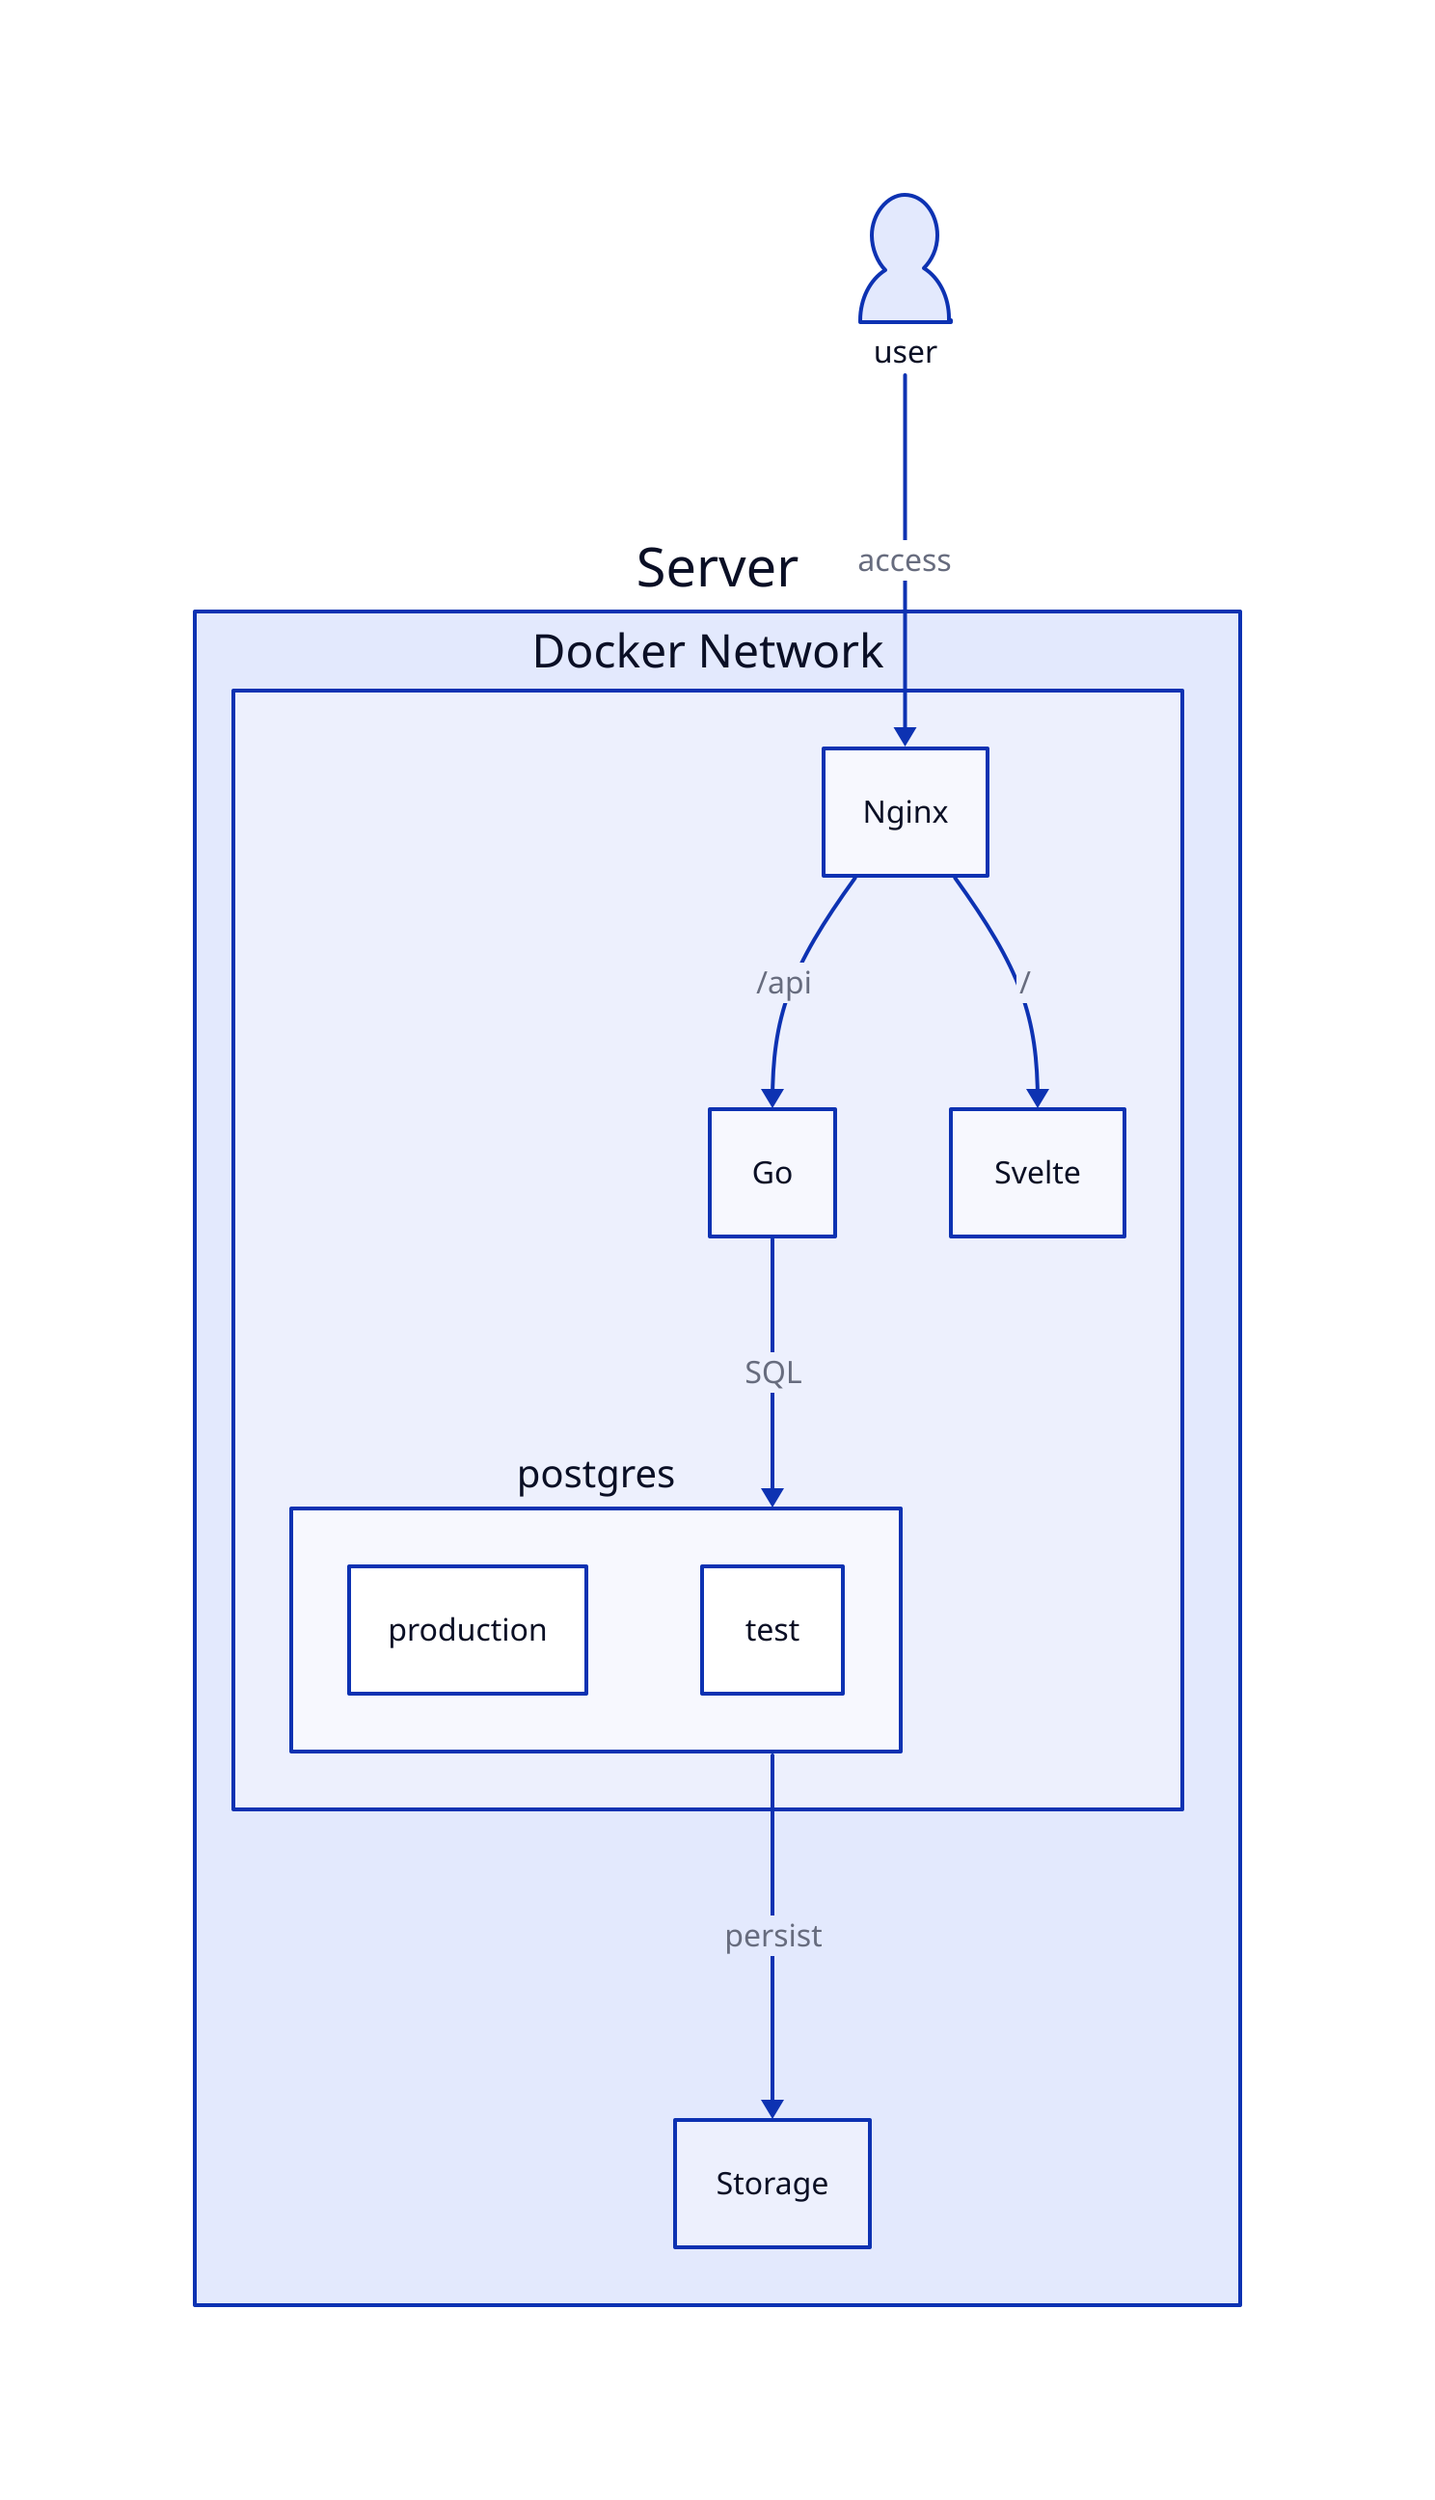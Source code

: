 Server: {
  Docker Network: {
    postgres: {
      production
      test
    }
    Go
    Nginx
    Svelte

    Nginx -> Go: /api
    Nginx -> Svelte: /
    Go -> postgres: SQL
  }
  Docker Network.postgres -> Storage: persist
}
user: {
  shape: person
}
user -> Server.Docker Network.Nginx: access
